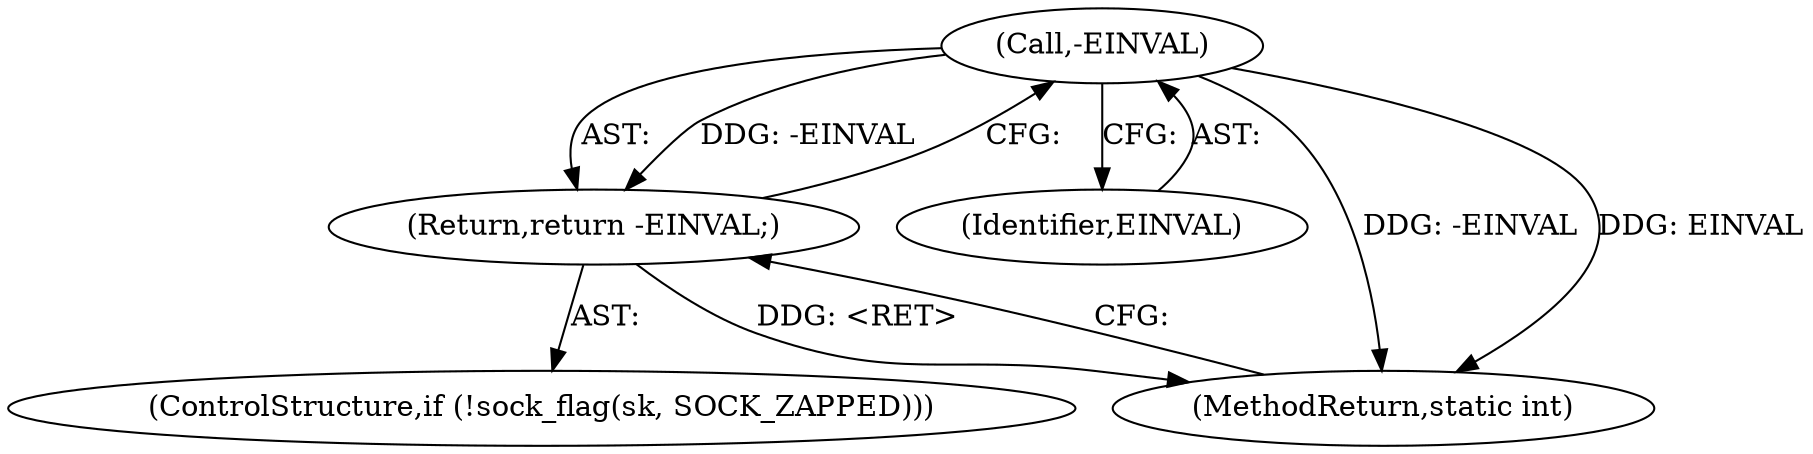 digraph "1_linux_32c231164b762dddefa13af5a0101032c70b50ef_0@del" {
"1000144" [label="(Call,-EINVAL)"];
"1000143" [label="(Return,return -EINVAL;)"];
"1000138" [label="(ControlStructure,if (!sock_flag(sk, SOCK_ZAPPED)))"];
"1000145" [label="(Identifier,EINVAL)"];
"1000144" [label="(Call,-EINVAL)"];
"1000143" [label="(Return,return -EINVAL;)"];
"1000359" [label="(MethodReturn,static int)"];
"1000144" -> "1000143"  [label="AST: "];
"1000144" -> "1000145"  [label="CFG: "];
"1000145" -> "1000144"  [label="AST: "];
"1000143" -> "1000144"  [label="CFG: "];
"1000144" -> "1000359"  [label="DDG: -EINVAL"];
"1000144" -> "1000359"  [label="DDG: EINVAL"];
"1000144" -> "1000143"  [label="DDG: -EINVAL"];
"1000143" -> "1000138"  [label="AST: "];
"1000359" -> "1000143"  [label="CFG: "];
"1000143" -> "1000359"  [label="DDG: <RET>"];
}
